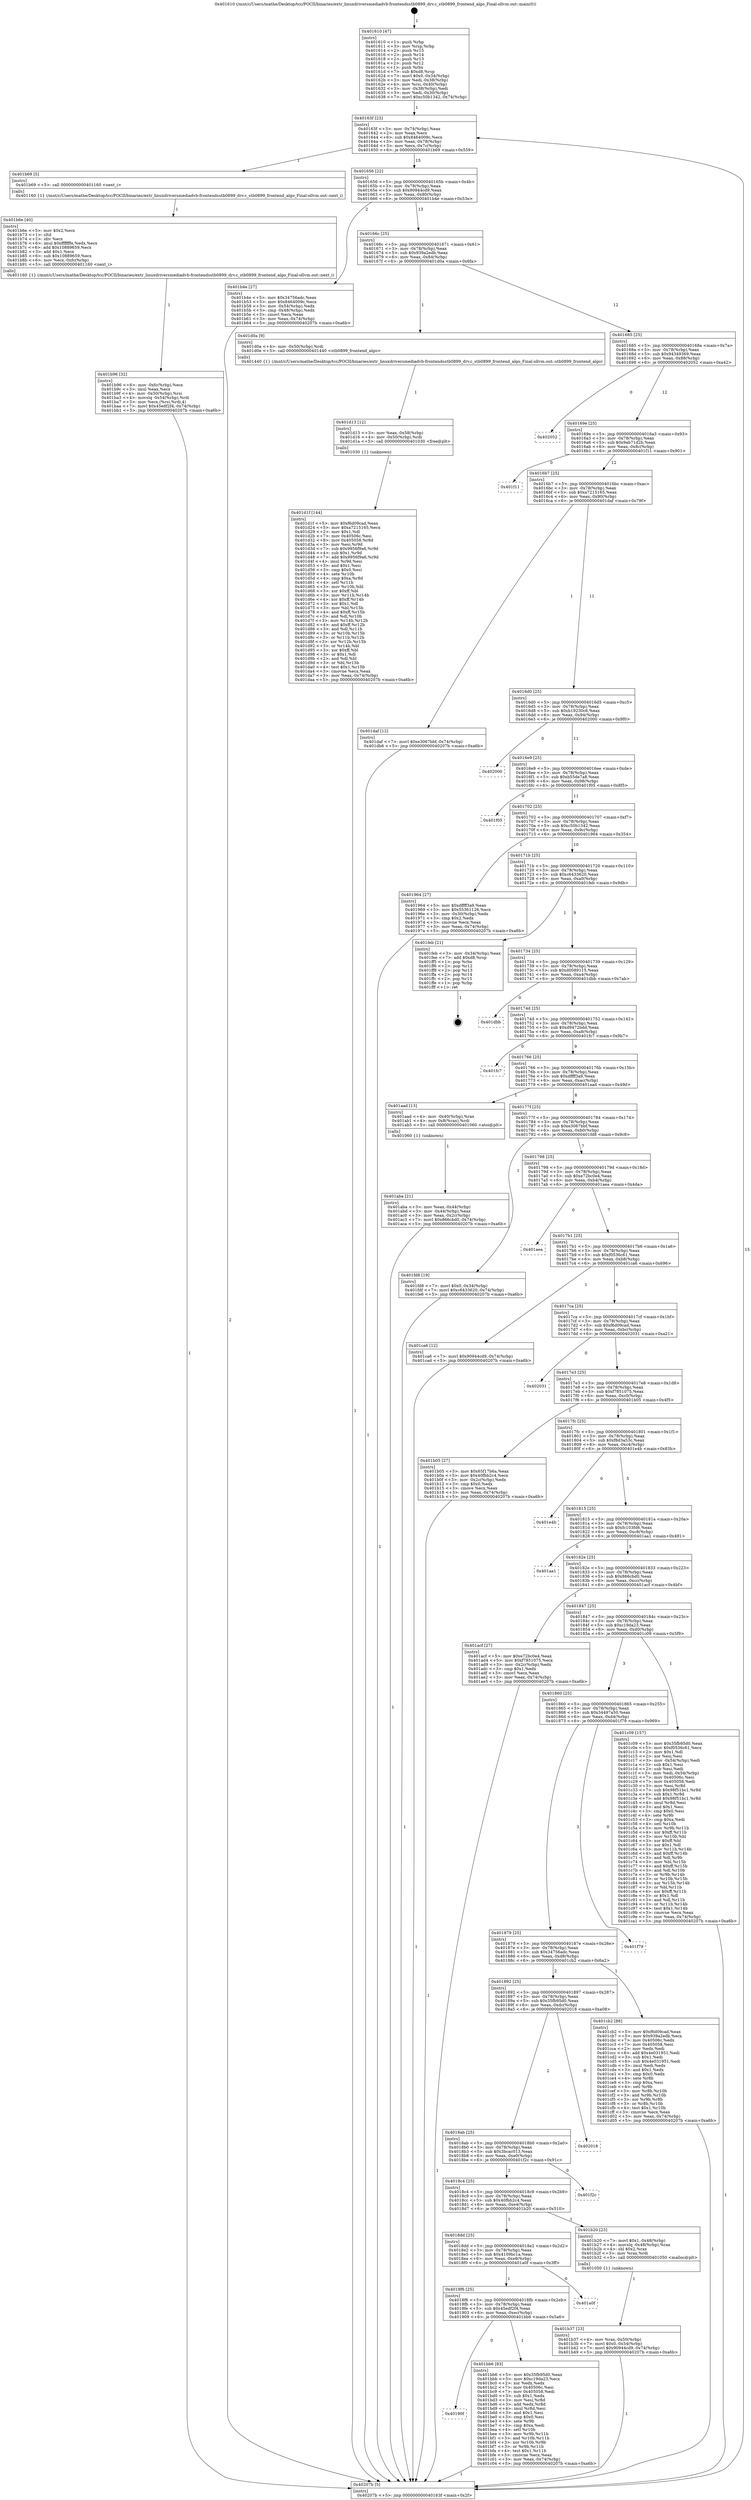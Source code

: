 digraph "0x401610" {
  label = "0x401610 (/mnt/c/Users/mathe/Desktop/tcc/POCII/binaries/extr_linuxdriversmediadvb-frontendsstb0899_drv.c_stb0899_frontend_algo_Final-ollvm.out::main(0))"
  labelloc = "t"
  node[shape=record]

  Entry [label="",width=0.3,height=0.3,shape=circle,fillcolor=black,style=filled]
  "0x40163f" [label="{
     0x40163f [23]\l
     | [instrs]\l
     &nbsp;&nbsp;0x40163f \<+3\>: mov -0x74(%rbp),%eax\l
     &nbsp;&nbsp;0x401642 \<+2\>: mov %eax,%ecx\l
     &nbsp;&nbsp;0x401644 \<+6\>: sub $0x8464009c,%ecx\l
     &nbsp;&nbsp;0x40164a \<+3\>: mov %eax,-0x78(%rbp)\l
     &nbsp;&nbsp;0x40164d \<+3\>: mov %ecx,-0x7c(%rbp)\l
     &nbsp;&nbsp;0x401650 \<+6\>: je 0000000000401b69 \<main+0x559\>\l
  }"]
  "0x401b69" [label="{
     0x401b69 [5]\l
     | [instrs]\l
     &nbsp;&nbsp;0x401b69 \<+5\>: call 0000000000401160 \<next_i\>\l
     | [calls]\l
     &nbsp;&nbsp;0x401160 \{1\} (/mnt/c/Users/mathe/Desktop/tcc/POCII/binaries/extr_linuxdriversmediadvb-frontendsstb0899_drv.c_stb0899_frontend_algo_Final-ollvm.out::next_i)\l
  }"]
  "0x401656" [label="{
     0x401656 [22]\l
     | [instrs]\l
     &nbsp;&nbsp;0x401656 \<+5\>: jmp 000000000040165b \<main+0x4b\>\l
     &nbsp;&nbsp;0x40165b \<+3\>: mov -0x78(%rbp),%eax\l
     &nbsp;&nbsp;0x40165e \<+5\>: sub $0x90944cd9,%eax\l
     &nbsp;&nbsp;0x401663 \<+3\>: mov %eax,-0x80(%rbp)\l
     &nbsp;&nbsp;0x401666 \<+6\>: je 0000000000401b4e \<main+0x53e\>\l
  }"]
  Exit [label="",width=0.3,height=0.3,shape=circle,fillcolor=black,style=filled,peripheries=2]
  "0x401b4e" [label="{
     0x401b4e [27]\l
     | [instrs]\l
     &nbsp;&nbsp;0x401b4e \<+5\>: mov $0x34756adc,%eax\l
     &nbsp;&nbsp;0x401b53 \<+5\>: mov $0x8464009c,%ecx\l
     &nbsp;&nbsp;0x401b58 \<+3\>: mov -0x54(%rbp),%edx\l
     &nbsp;&nbsp;0x401b5b \<+3\>: cmp -0x48(%rbp),%edx\l
     &nbsp;&nbsp;0x401b5e \<+3\>: cmovl %ecx,%eax\l
     &nbsp;&nbsp;0x401b61 \<+3\>: mov %eax,-0x74(%rbp)\l
     &nbsp;&nbsp;0x401b64 \<+5\>: jmp 000000000040207b \<main+0xa6b\>\l
  }"]
  "0x40166c" [label="{
     0x40166c [25]\l
     | [instrs]\l
     &nbsp;&nbsp;0x40166c \<+5\>: jmp 0000000000401671 \<main+0x61\>\l
     &nbsp;&nbsp;0x401671 \<+3\>: mov -0x78(%rbp),%eax\l
     &nbsp;&nbsp;0x401674 \<+5\>: sub $0x939a2edb,%eax\l
     &nbsp;&nbsp;0x401679 \<+6\>: mov %eax,-0x84(%rbp)\l
     &nbsp;&nbsp;0x40167f \<+6\>: je 0000000000401d0a \<main+0x6fa\>\l
  }"]
  "0x401d1f" [label="{
     0x401d1f [144]\l
     | [instrs]\l
     &nbsp;&nbsp;0x401d1f \<+5\>: mov $0xf6d09cad,%eax\l
     &nbsp;&nbsp;0x401d24 \<+5\>: mov $0xa7215165,%ecx\l
     &nbsp;&nbsp;0x401d29 \<+2\>: mov $0x1,%dl\l
     &nbsp;&nbsp;0x401d2b \<+7\>: mov 0x40506c,%esi\l
     &nbsp;&nbsp;0x401d32 \<+8\>: mov 0x405058,%r8d\l
     &nbsp;&nbsp;0x401d3a \<+3\>: mov %esi,%r9d\l
     &nbsp;&nbsp;0x401d3d \<+7\>: sub $0x9956f9a6,%r9d\l
     &nbsp;&nbsp;0x401d44 \<+4\>: sub $0x1,%r9d\l
     &nbsp;&nbsp;0x401d48 \<+7\>: add $0x9956f9a6,%r9d\l
     &nbsp;&nbsp;0x401d4f \<+4\>: imul %r9d,%esi\l
     &nbsp;&nbsp;0x401d53 \<+3\>: and $0x1,%esi\l
     &nbsp;&nbsp;0x401d56 \<+3\>: cmp $0x0,%esi\l
     &nbsp;&nbsp;0x401d59 \<+4\>: sete %r10b\l
     &nbsp;&nbsp;0x401d5d \<+4\>: cmp $0xa,%r8d\l
     &nbsp;&nbsp;0x401d61 \<+4\>: setl %r11b\l
     &nbsp;&nbsp;0x401d65 \<+3\>: mov %r10b,%bl\l
     &nbsp;&nbsp;0x401d68 \<+3\>: xor $0xff,%bl\l
     &nbsp;&nbsp;0x401d6b \<+3\>: mov %r11b,%r14b\l
     &nbsp;&nbsp;0x401d6e \<+4\>: xor $0xff,%r14b\l
     &nbsp;&nbsp;0x401d72 \<+3\>: xor $0x1,%dl\l
     &nbsp;&nbsp;0x401d75 \<+3\>: mov %bl,%r15b\l
     &nbsp;&nbsp;0x401d78 \<+4\>: and $0xff,%r15b\l
     &nbsp;&nbsp;0x401d7c \<+3\>: and %dl,%r10b\l
     &nbsp;&nbsp;0x401d7f \<+3\>: mov %r14b,%r12b\l
     &nbsp;&nbsp;0x401d82 \<+4\>: and $0xff,%r12b\l
     &nbsp;&nbsp;0x401d86 \<+3\>: and %dl,%r11b\l
     &nbsp;&nbsp;0x401d89 \<+3\>: or %r10b,%r15b\l
     &nbsp;&nbsp;0x401d8c \<+3\>: or %r11b,%r12b\l
     &nbsp;&nbsp;0x401d8f \<+3\>: xor %r12b,%r15b\l
     &nbsp;&nbsp;0x401d92 \<+3\>: or %r14b,%bl\l
     &nbsp;&nbsp;0x401d95 \<+3\>: xor $0xff,%bl\l
     &nbsp;&nbsp;0x401d98 \<+3\>: or $0x1,%dl\l
     &nbsp;&nbsp;0x401d9b \<+2\>: and %dl,%bl\l
     &nbsp;&nbsp;0x401d9d \<+3\>: or %bl,%r15b\l
     &nbsp;&nbsp;0x401da0 \<+4\>: test $0x1,%r15b\l
     &nbsp;&nbsp;0x401da4 \<+3\>: cmovne %ecx,%eax\l
     &nbsp;&nbsp;0x401da7 \<+3\>: mov %eax,-0x74(%rbp)\l
     &nbsp;&nbsp;0x401daa \<+5\>: jmp 000000000040207b \<main+0xa6b\>\l
  }"]
  "0x401d0a" [label="{
     0x401d0a [9]\l
     | [instrs]\l
     &nbsp;&nbsp;0x401d0a \<+4\>: mov -0x50(%rbp),%rdi\l
     &nbsp;&nbsp;0x401d0e \<+5\>: call 0000000000401440 \<stb0899_frontend_algo\>\l
     | [calls]\l
     &nbsp;&nbsp;0x401440 \{1\} (/mnt/c/Users/mathe/Desktop/tcc/POCII/binaries/extr_linuxdriversmediadvb-frontendsstb0899_drv.c_stb0899_frontend_algo_Final-ollvm.out::stb0899_frontend_algo)\l
  }"]
  "0x401685" [label="{
     0x401685 [25]\l
     | [instrs]\l
     &nbsp;&nbsp;0x401685 \<+5\>: jmp 000000000040168a \<main+0x7a\>\l
     &nbsp;&nbsp;0x40168a \<+3\>: mov -0x78(%rbp),%eax\l
     &nbsp;&nbsp;0x40168d \<+5\>: sub $0x94349369,%eax\l
     &nbsp;&nbsp;0x401692 \<+6\>: mov %eax,-0x88(%rbp)\l
     &nbsp;&nbsp;0x401698 \<+6\>: je 0000000000402052 \<main+0xa42\>\l
  }"]
  "0x401d13" [label="{
     0x401d13 [12]\l
     | [instrs]\l
     &nbsp;&nbsp;0x401d13 \<+3\>: mov %eax,-0x58(%rbp)\l
     &nbsp;&nbsp;0x401d16 \<+4\>: mov -0x50(%rbp),%rdi\l
     &nbsp;&nbsp;0x401d1a \<+5\>: call 0000000000401030 \<free@plt\>\l
     | [calls]\l
     &nbsp;&nbsp;0x401030 \{1\} (unknown)\l
  }"]
  "0x402052" [label="{
     0x402052\l
  }", style=dashed]
  "0x40169e" [label="{
     0x40169e [25]\l
     | [instrs]\l
     &nbsp;&nbsp;0x40169e \<+5\>: jmp 00000000004016a3 \<main+0x93\>\l
     &nbsp;&nbsp;0x4016a3 \<+3\>: mov -0x78(%rbp),%eax\l
     &nbsp;&nbsp;0x4016a6 \<+5\>: sub $0x9ab71d2b,%eax\l
     &nbsp;&nbsp;0x4016ab \<+6\>: mov %eax,-0x8c(%rbp)\l
     &nbsp;&nbsp;0x4016b1 \<+6\>: je 0000000000401f11 \<main+0x901\>\l
  }"]
  "0x40190f" [label="{
     0x40190f\l
  }", style=dashed]
  "0x401f11" [label="{
     0x401f11\l
  }", style=dashed]
  "0x4016b7" [label="{
     0x4016b7 [25]\l
     | [instrs]\l
     &nbsp;&nbsp;0x4016b7 \<+5\>: jmp 00000000004016bc \<main+0xac\>\l
     &nbsp;&nbsp;0x4016bc \<+3\>: mov -0x78(%rbp),%eax\l
     &nbsp;&nbsp;0x4016bf \<+5\>: sub $0xa7215165,%eax\l
     &nbsp;&nbsp;0x4016c4 \<+6\>: mov %eax,-0x90(%rbp)\l
     &nbsp;&nbsp;0x4016ca \<+6\>: je 0000000000401daf \<main+0x79f\>\l
  }"]
  "0x401bb6" [label="{
     0x401bb6 [83]\l
     | [instrs]\l
     &nbsp;&nbsp;0x401bb6 \<+5\>: mov $0x35fb95d0,%eax\l
     &nbsp;&nbsp;0x401bbb \<+5\>: mov $0xc19da23,%ecx\l
     &nbsp;&nbsp;0x401bc0 \<+2\>: xor %edx,%edx\l
     &nbsp;&nbsp;0x401bc2 \<+7\>: mov 0x40506c,%esi\l
     &nbsp;&nbsp;0x401bc9 \<+7\>: mov 0x405058,%edi\l
     &nbsp;&nbsp;0x401bd0 \<+3\>: sub $0x1,%edx\l
     &nbsp;&nbsp;0x401bd3 \<+3\>: mov %esi,%r8d\l
     &nbsp;&nbsp;0x401bd6 \<+3\>: add %edx,%r8d\l
     &nbsp;&nbsp;0x401bd9 \<+4\>: imul %r8d,%esi\l
     &nbsp;&nbsp;0x401bdd \<+3\>: and $0x1,%esi\l
     &nbsp;&nbsp;0x401be0 \<+3\>: cmp $0x0,%esi\l
     &nbsp;&nbsp;0x401be3 \<+4\>: sete %r9b\l
     &nbsp;&nbsp;0x401be7 \<+3\>: cmp $0xa,%edi\l
     &nbsp;&nbsp;0x401bea \<+4\>: setl %r10b\l
     &nbsp;&nbsp;0x401bee \<+3\>: mov %r9b,%r11b\l
     &nbsp;&nbsp;0x401bf1 \<+3\>: and %r10b,%r11b\l
     &nbsp;&nbsp;0x401bf4 \<+3\>: xor %r10b,%r9b\l
     &nbsp;&nbsp;0x401bf7 \<+3\>: or %r9b,%r11b\l
     &nbsp;&nbsp;0x401bfa \<+4\>: test $0x1,%r11b\l
     &nbsp;&nbsp;0x401bfe \<+3\>: cmovne %ecx,%eax\l
     &nbsp;&nbsp;0x401c01 \<+3\>: mov %eax,-0x74(%rbp)\l
     &nbsp;&nbsp;0x401c04 \<+5\>: jmp 000000000040207b \<main+0xa6b\>\l
  }"]
  "0x401daf" [label="{
     0x401daf [12]\l
     | [instrs]\l
     &nbsp;&nbsp;0x401daf \<+7\>: movl $0xe3067bbf,-0x74(%rbp)\l
     &nbsp;&nbsp;0x401db6 \<+5\>: jmp 000000000040207b \<main+0xa6b\>\l
  }"]
  "0x4016d0" [label="{
     0x4016d0 [25]\l
     | [instrs]\l
     &nbsp;&nbsp;0x4016d0 \<+5\>: jmp 00000000004016d5 \<main+0xc5\>\l
     &nbsp;&nbsp;0x4016d5 \<+3\>: mov -0x78(%rbp),%eax\l
     &nbsp;&nbsp;0x4016d8 \<+5\>: sub $0xb19230c6,%eax\l
     &nbsp;&nbsp;0x4016dd \<+6\>: mov %eax,-0x94(%rbp)\l
     &nbsp;&nbsp;0x4016e3 \<+6\>: je 0000000000402000 \<main+0x9f0\>\l
  }"]
  "0x4018f6" [label="{
     0x4018f6 [25]\l
     | [instrs]\l
     &nbsp;&nbsp;0x4018f6 \<+5\>: jmp 00000000004018fb \<main+0x2eb\>\l
     &nbsp;&nbsp;0x4018fb \<+3\>: mov -0x78(%rbp),%eax\l
     &nbsp;&nbsp;0x4018fe \<+5\>: sub $0x45edf2f4,%eax\l
     &nbsp;&nbsp;0x401903 \<+6\>: mov %eax,-0xec(%rbp)\l
     &nbsp;&nbsp;0x401909 \<+6\>: je 0000000000401bb6 \<main+0x5a6\>\l
  }"]
  "0x402000" [label="{
     0x402000\l
  }", style=dashed]
  "0x4016e9" [label="{
     0x4016e9 [25]\l
     | [instrs]\l
     &nbsp;&nbsp;0x4016e9 \<+5\>: jmp 00000000004016ee \<main+0xde\>\l
     &nbsp;&nbsp;0x4016ee \<+3\>: mov -0x78(%rbp),%eax\l
     &nbsp;&nbsp;0x4016f1 \<+5\>: sub $0xb55de7a8,%eax\l
     &nbsp;&nbsp;0x4016f6 \<+6\>: mov %eax,-0x98(%rbp)\l
     &nbsp;&nbsp;0x4016fc \<+6\>: je 0000000000401f05 \<main+0x8f5\>\l
  }"]
  "0x401a0f" [label="{
     0x401a0f\l
  }", style=dashed]
  "0x401f05" [label="{
     0x401f05\l
  }", style=dashed]
  "0x401702" [label="{
     0x401702 [25]\l
     | [instrs]\l
     &nbsp;&nbsp;0x401702 \<+5\>: jmp 0000000000401707 \<main+0xf7\>\l
     &nbsp;&nbsp;0x401707 \<+3\>: mov -0x78(%rbp),%eax\l
     &nbsp;&nbsp;0x40170a \<+5\>: sub $0xc50b1342,%eax\l
     &nbsp;&nbsp;0x40170f \<+6\>: mov %eax,-0x9c(%rbp)\l
     &nbsp;&nbsp;0x401715 \<+6\>: je 0000000000401964 \<main+0x354\>\l
  }"]
  "0x401b96" [label="{
     0x401b96 [32]\l
     | [instrs]\l
     &nbsp;&nbsp;0x401b96 \<+6\>: mov -0xfc(%rbp),%ecx\l
     &nbsp;&nbsp;0x401b9c \<+3\>: imul %eax,%ecx\l
     &nbsp;&nbsp;0x401b9f \<+4\>: mov -0x50(%rbp),%rsi\l
     &nbsp;&nbsp;0x401ba3 \<+4\>: movslq -0x54(%rbp),%rdi\l
     &nbsp;&nbsp;0x401ba7 \<+3\>: mov %ecx,(%rsi,%rdi,4)\l
     &nbsp;&nbsp;0x401baa \<+7\>: movl $0x45edf2f4,-0x74(%rbp)\l
     &nbsp;&nbsp;0x401bb1 \<+5\>: jmp 000000000040207b \<main+0xa6b\>\l
  }"]
  "0x401964" [label="{
     0x401964 [27]\l
     | [instrs]\l
     &nbsp;&nbsp;0x401964 \<+5\>: mov $0xdffff3a9,%eax\l
     &nbsp;&nbsp;0x401969 \<+5\>: mov $0x55361126,%ecx\l
     &nbsp;&nbsp;0x40196e \<+3\>: mov -0x30(%rbp),%edx\l
     &nbsp;&nbsp;0x401971 \<+3\>: cmp $0x2,%edx\l
     &nbsp;&nbsp;0x401974 \<+3\>: cmovne %ecx,%eax\l
     &nbsp;&nbsp;0x401977 \<+3\>: mov %eax,-0x74(%rbp)\l
     &nbsp;&nbsp;0x40197a \<+5\>: jmp 000000000040207b \<main+0xa6b\>\l
  }"]
  "0x40171b" [label="{
     0x40171b [25]\l
     | [instrs]\l
     &nbsp;&nbsp;0x40171b \<+5\>: jmp 0000000000401720 \<main+0x110\>\l
     &nbsp;&nbsp;0x401720 \<+3\>: mov -0x78(%rbp),%eax\l
     &nbsp;&nbsp;0x401723 \<+5\>: sub $0xc6433620,%eax\l
     &nbsp;&nbsp;0x401728 \<+6\>: mov %eax,-0xa0(%rbp)\l
     &nbsp;&nbsp;0x40172e \<+6\>: je 0000000000401feb \<main+0x9db\>\l
  }"]
  "0x40207b" [label="{
     0x40207b [5]\l
     | [instrs]\l
     &nbsp;&nbsp;0x40207b \<+5\>: jmp 000000000040163f \<main+0x2f\>\l
  }"]
  "0x401610" [label="{
     0x401610 [47]\l
     | [instrs]\l
     &nbsp;&nbsp;0x401610 \<+1\>: push %rbp\l
     &nbsp;&nbsp;0x401611 \<+3\>: mov %rsp,%rbp\l
     &nbsp;&nbsp;0x401614 \<+2\>: push %r15\l
     &nbsp;&nbsp;0x401616 \<+2\>: push %r14\l
     &nbsp;&nbsp;0x401618 \<+2\>: push %r13\l
     &nbsp;&nbsp;0x40161a \<+2\>: push %r12\l
     &nbsp;&nbsp;0x40161c \<+1\>: push %rbx\l
     &nbsp;&nbsp;0x40161d \<+7\>: sub $0xd8,%rsp\l
     &nbsp;&nbsp;0x401624 \<+7\>: movl $0x0,-0x34(%rbp)\l
     &nbsp;&nbsp;0x40162b \<+3\>: mov %edi,-0x38(%rbp)\l
     &nbsp;&nbsp;0x40162e \<+4\>: mov %rsi,-0x40(%rbp)\l
     &nbsp;&nbsp;0x401632 \<+3\>: mov -0x38(%rbp),%edi\l
     &nbsp;&nbsp;0x401635 \<+3\>: mov %edi,-0x30(%rbp)\l
     &nbsp;&nbsp;0x401638 \<+7\>: movl $0xc50b1342,-0x74(%rbp)\l
  }"]
  "0x401b6e" [label="{
     0x401b6e [40]\l
     | [instrs]\l
     &nbsp;&nbsp;0x401b6e \<+5\>: mov $0x2,%ecx\l
     &nbsp;&nbsp;0x401b73 \<+1\>: cltd\l
     &nbsp;&nbsp;0x401b74 \<+2\>: idiv %ecx\l
     &nbsp;&nbsp;0x401b76 \<+6\>: imul $0xfffffffe,%edx,%ecx\l
     &nbsp;&nbsp;0x401b7c \<+6\>: add $0x10889659,%ecx\l
     &nbsp;&nbsp;0x401b82 \<+3\>: add $0x1,%ecx\l
     &nbsp;&nbsp;0x401b85 \<+6\>: sub $0x10889659,%ecx\l
     &nbsp;&nbsp;0x401b8b \<+6\>: mov %ecx,-0xfc(%rbp)\l
     &nbsp;&nbsp;0x401b91 \<+5\>: call 0000000000401160 \<next_i\>\l
     | [calls]\l
     &nbsp;&nbsp;0x401160 \{1\} (/mnt/c/Users/mathe/Desktop/tcc/POCII/binaries/extr_linuxdriversmediadvb-frontendsstb0899_drv.c_stb0899_frontend_algo_Final-ollvm.out::next_i)\l
  }"]
  "0x401feb" [label="{
     0x401feb [21]\l
     | [instrs]\l
     &nbsp;&nbsp;0x401feb \<+3\>: mov -0x34(%rbp),%eax\l
     &nbsp;&nbsp;0x401fee \<+7\>: add $0xd8,%rsp\l
     &nbsp;&nbsp;0x401ff5 \<+1\>: pop %rbx\l
     &nbsp;&nbsp;0x401ff6 \<+2\>: pop %r12\l
     &nbsp;&nbsp;0x401ff8 \<+2\>: pop %r13\l
     &nbsp;&nbsp;0x401ffa \<+2\>: pop %r14\l
     &nbsp;&nbsp;0x401ffc \<+2\>: pop %r15\l
     &nbsp;&nbsp;0x401ffe \<+1\>: pop %rbp\l
     &nbsp;&nbsp;0x401fff \<+1\>: ret\l
  }"]
  "0x401734" [label="{
     0x401734 [25]\l
     | [instrs]\l
     &nbsp;&nbsp;0x401734 \<+5\>: jmp 0000000000401739 \<main+0x129\>\l
     &nbsp;&nbsp;0x401739 \<+3\>: mov -0x78(%rbp),%eax\l
     &nbsp;&nbsp;0x40173c \<+5\>: sub $0xd0089115,%eax\l
     &nbsp;&nbsp;0x401741 \<+6\>: mov %eax,-0xa4(%rbp)\l
     &nbsp;&nbsp;0x401747 \<+6\>: je 0000000000401dbb \<main+0x7ab\>\l
  }"]
  "0x401b37" [label="{
     0x401b37 [23]\l
     | [instrs]\l
     &nbsp;&nbsp;0x401b37 \<+4\>: mov %rax,-0x50(%rbp)\l
     &nbsp;&nbsp;0x401b3b \<+7\>: movl $0x0,-0x54(%rbp)\l
     &nbsp;&nbsp;0x401b42 \<+7\>: movl $0x90944cd9,-0x74(%rbp)\l
     &nbsp;&nbsp;0x401b49 \<+5\>: jmp 000000000040207b \<main+0xa6b\>\l
  }"]
  "0x401dbb" [label="{
     0x401dbb\l
  }", style=dashed]
  "0x40174d" [label="{
     0x40174d [25]\l
     | [instrs]\l
     &nbsp;&nbsp;0x40174d \<+5\>: jmp 0000000000401752 \<main+0x142\>\l
     &nbsp;&nbsp;0x401752 \<+3\>: mov -0x78(%rbp),%eax\l
     &nbsp;&nbsp;0x401755 \<+5\>: sub $0xd9472bdd,%eax\l
     &nbsp;&nbsp;0x40175a \<+6\>: mov %eax,-0xa8(%rbp)\l
     &nbsp;&nbsp;0x401760 \<+6\>: je 0000000000401fc7 \<main+0x9b7\>\l
  }"]
  "0x4018dd" [label="{
     0x4018dd [25]\l
     | [instrs]\l
     &nbsp;&nbsp;0x4018dd \<+5\>: jmp 00000000004018e2 \<main+0x2d2\>\l
     &nbsp;&nbsp;0x4018e2 \<+3\>: mov -0x78(%rbp),%eax\l
     &nbsp;&nbsp;0x4018e5 \<+5\>: sub $0x4109bc1a,%eax\l
     &nbsp;&nbsp;0x4018ea \<+6\>: mov %eax,-0xe8(%rbp)\l
     &nbsp;&nbsp;0x4018f0 \<+6\>: je 0000000000401a0f \<main+0x3ff\>\l
  }"]
  "0x401fc7" [label="{
     0x401fc7\l
  }", style=dashed]
  "0x401766" [label="{
     0x401766 [25]\l
     | [instrs]\l
     &nbsp;&nbsp;0x401766 \<+5\>: jmp 000000000040176b \<main+0x15b\>\l
     &nbsp;&nbsp;0x40176b \<+3\>: mov -0x78(%rbp),%eax\l
     &nbsp;&nbsp;0x40176e \<+5\>: sub $0xdffff3a9,%eax\l
     &nbsp;&nbsp;0x401773 \<+6\>: mov %eax,-0xac(%rbp)\l
     &nbsp;&nbsp;0x401779 \<+6\>: je 0000000000401aad \<main+0x49d\>\l
  }"]
  "0x401b20" [label="{
     0x401b20 [23]\l
     | [instrs]\l
     &nbsp;&nbsp;0x401b20 \<+7\>: movl $0x1,-0x48(%rbp)\l
     &nbsp;&nbsp;0x401b27 \<+4\>: movslq -0x48(%rbp),%rax\l
     &nbsp;&nbsp;0x401b2b \<+4\>: shl $0x2,%rax\l
     &nbsp;&nbsp;0x401b2f \<+3\>: mov %rax,%rdi\l
     &nbsp;&nbsp;0x401b32 \<+5\>: call 0000000000401050 \<malloc@plt\>\l
     | [calls]\l
     &nbsp;&nbsp;0x401050 \{1\} (unknown)\l
  }"]
  "0x401aad" [label="{
     0x401aad [13]\l
     | [instrs]\l
     &nbsp;&nbsp;0x401aad \<+4\>: mov -0x40(%rbp),%rax\l
     &nbsp;&nbsp;0x401ab1 \<+4\>: mov 0x8(%rax),%rdi\l
     &nbsp;&nbsp;0x401ab5 \<+5\>: call 0000000000401060 \<atoi@plt\>\l
     | [calls]\l
     &nbsp;&nbsp;0x401060 \{1\} (unknown)\l
  }"]
  "0x40177f" [label="{
     0x40177f [25]\l
     | [instrs]\l
     &nbsp;&nbsp;0x40177f \<+5\>: jmp 0000000000401784 \<main+0x174\>\l
     &nbsp;&nbsp;0x401784 \<+3\>: mov -0x78(%rbp),%eax\l
     &nbsp;&nbsp;0x401787 \<+5\>: sub $0xe3067bbf,%eax\l
     &nbsp;&nbsp;0x40178c \<+6\>: mov %eax,-0xb0(%rbp)\l
     &nbsp;&nbsp;0x401792 \<+6\>: je 0000000000401fd8 \<main+0x9c8\>\l
  }"]
  "0x401aba" [label="{
     0x401aba [21]\l
     | [instrs]\l
     &nbsp;&nbsp;0x401aba \<+3\>: mov %eax,-0x44(%rbp)\l
     &nbsp;&nbsp;0x401abd \<+3\>: mov -0x44(%rbp),%eax\l
     &nbsp;&nbsp;0x401ac0 \<+3\>: mov %eax,-0x2c(%rbp)\l
     &nbsp;&nbsp;0x401ac3 \<+7\>: movl $0x866cbd0,-0x74(%rbp)\l
     &nbsp;&nbsp;0x401aca \<+5\>: jmp 000000000040207b \<main+0xa6b\>\l
  }"]
  "0x4018c4" [label="{
     0x4018c4 [25]\l
     | [instrs]\l
     &nbsp;&nbsp;0x4018c4 \<+5\>: jmp 00000000004018c9 \<main+0x2b9\>\l
     &nbsp;&nbsp;0x4018c9 \<+3\>: mov -0x78(%rbp),%eax\l
     &nbsp;&nbsp;0x4018cc \<+5\>: sub $0x40fbb2c4,%eax\l
     &nbsp;&nbsp;0x4018d1 \<+6\>: mov %eax,-0xe4(%rbp)\l
     &nbsp;&nbsp;0x4018d7 \<+6\>: je 0000000000401b20 \<main+0x510\>\l
  }"]
  "0x401fd8" [label="{
     0x401fd8 [19]\l
     | [instrs]\l
     &nbsp;&nbsp;0x401fd8 \<+7\>: movl $0x0,-0x34(%rbp)\l
     &nbsp;&nbsp;0x401fdf \<+7\>: movl $0xc6433620,-0x74(%rbp)\l
     &nbsp;&nbsp;0x401fe6 \<+5\>: jmp 000000000040207b \<main+0xa6b\>\l
  }"]
  "0x401798" [label="{
     0x401798 [25]\l
     | [instrs]\l
     &nbsp;&nbsp;0x401798 \<+5\>: jmp 000000000040179d \<main+0x18d\>\l
     &nbsp;&nbsp;0x40179d \<+3\>: mov -0x78(%rbp),%eax\l
     &nbsp;&nbsp;0x4017a0 \<+5\>: sub $0xe72bc0e4,%eax\l
     &nbsp;&nbsp;0x4017a5 \<+6\>: mov %eax,-0xb4(%rbp)\l
     &nbsp;&nbsp;0x4017ab \<+6\>: je 0000000000401aea \<main+0x4da\>\l
  }"]
  "0x401f2c" [label="{
     0x401f2c\l
  }", style=dashed]
  "0x401aea" [label="{
     0x401aea\l
  }", style=dashed]
  "0x4017b1" [label="{
     0x4017b1 [25]\l
     | [instrs]\l
     &nbsp;&nbsp;0x4017b1 \<+5\>: jmp 00000000004017b6 \<main+0x1a6\>\l
     &nbsp;&nbsp;0x4017b6 \<+3\>: mov -0x78(%rbp),%eax\l
     &nbsp;&nbsp;0x4017b9 \<+5\>: sub $0xf0536c61,%eax\l
     &nbsp;&nbsp;0x4017be \<+6\>: mov %eax,-0xb8(%rbp)\l
     &nbsp;&nbsp;0x4017c4 \<+6\>: je 0000000000401ca6 \<main+0x696\>\l
  }"]
  "0x4018ab" [label="{
     0x4018ab [25]\l
     | [instrs]\l
     &nbsp;&nbsp;0x4018ab \<+5\>: jmp 00000000004018b0 \<main+0x2a0\>\l
     &nbsp;&nbsp;0x4018b0 \<+3\>: mov -0x78(%rbp),%eax\l
     &nbsp;&nbsp;0x4018b3 \<+5\>: sub $0x3bcac013,%eax\l
     &nbsp;&nbsp;0x4018b8 \<+6\>: mov %eax,-0xe0(%rbp)\l
     &nbsp;&nbsp;0x4018be \<+6\>: je 0000000000401f2c \<main+0x91c\>\l
  }"]
  "0x401ca6" [label="{
     0x401ca6 [12]\l
     | [instrs]\l
     &nbsp;&nbsp;0x401ca6 \<+7\>: movl $0x90944cd9,-0x74(%rbp)\l
     &nbsp;&nbsp;0x401cad \<+5\>: jmp 000000000040207b \<main+0xa6b\>\l
  }"]
  "0x4017ca" [label="{
     0x4017ca [25]\l
     | [instrs]\l
     &nbsp;&nbsp;0x4017ca \<+5\>: jmp 00000000004017cf \<main+0x1bf\>\l
     &nbsp;&nbsp;0x4017cf \<+3\>: mov -0x78(%rbp),%eax\l
     &nbsp;&nbsp;0x4017d2 \<+5\>: sub $0xf6d09cad,%eax\l
     &nbsp;&nbsp;0x4017d7 \<+6\>: mov %eax,-0xbc(%rbp)\l
     &nbsp;&nbsp;0x4017dd \<+6\>: je 0000000000402031 \<main+0xa21\>\l
  }"]
  "0x402018" [label="{
     0x402018\l
  }", style=dashed]
  "0x402031" [label="{
     0x402031\l
  }", style=dashed]
  "0x4017e3" [label="{
     0x4017e3 [25]\l
     | [instrs]\l
     &nbsp;&nbsp;0x4017e3 \<+5\>: jmp 00000000004017e8 \<main+0x1d8\>\l
     &nbsp;&nbsp;0x4017e8 \<+3\>: mov -0x78(%rbp),%eax\l
     &nbsp;&nbsp;0x4017eb \<+5\>: sub $0xf7851075,%eax\l
     &nbsp;&nbsp;0x4017f0 \<+6\>: mov %eax,-0xc0(%rbp)\l
     &nbsp;&nbsp;0x4017f6 \<+6\>: je 0000000000401b05 \<main+0x4f5\>\l
  }"]
  "0x401892" [label="{
     0x401892 [25]\l
     | [instrs]\l
     &nbsp;&nbsp;0x401892 \<+5\>: jmp 0000000000401897 \<main+0x287\>\l
     &nbsp;&nbsp;0x401897 \<+3\>: mov -0x78(%rbp),%eax\l
     &nbsp;&nbsp;0x40189a \<+5\>: sub $0x35fb95d0,%eax\l
     &nbsp;&nbsp;0x40189f \<+6\>: mov %eax,-0xdc(%rbp)\l
     &nbsp;&nbsp;0x4018a5 \<+6\>: je 0000000000402018 \<main+0xa08\>\l
  }"]
  "0x401b05" [label="{
     0x401b05 [27]\l
     | [instrs]\l
     &nbsp;&nbsp;0x401b05 \<+5\>: mov $0x65f17b6a,%eax\l
     &nbsp;&nbsp;0x401b0a \<+5\>: mov $0x40fbb2c4,%ecx\l
     &nbsp;&nbsp;0x401b0f \<+3\>: mov -0x2c(%rbp),%edx\l
     &nbsp;&nbsp;0x401b12 \<+3\>: cmp $0x0,%edx\l
     &nbsp;&nbsp;0x401b15 \<+3\>: cmove %ecx,%eax\l
     &nbsp;&nbsp;0x401b18 \<+3\>: mov %eax,-0x74(%rbp)\l
     &nbsp;&nbsp;0x401b1b \<+5\>: jmp 000000000040207b \<main+0xa6b\>\l
  }"]
  "0x4017fc" [label="{
     0x4017fc [25]\l
     | [instrs]\l
     &nbsp;&nbsp;0x4017fc \<+5\>: jmp 0000000000401801 \<main+0x1f1\>\l
     &nbsp;&nbsp;0x401801 \<+3\>: mov -0x78(%rbp),%eax\l
     &nbsp;&nbsp;0x401804 \<+5\>: sub $0xf8d3a53c,%eax\l
     &nbsp;&nbsp;0x401809 \<+6\>: mov %eax,-0xc4(%rbp)\l
     &nbsp;&nbsp;0x40180f \<+6\>: je 0000000000401e4b \<main+0x83b\>\l
  }"]
  "0x401cb2" [label="{
     0x401cb2 [88]\l
     | [instrs]\l
     &nbsp;&nbsp;0x401cb2 \<+5\>: mov $0xf6d09cad,%eax\l
     &nbsp;&nbsp;0x401cb7 \<+5\>: mov $0x939a2edb,%ecx\l
     &nbsp;&nbsp;0x401cbc \<+7\>: mov 0x40506c,%edx\l
     &nbsp;&nbsp;0x401cc3 \<+7\>: mov 0x405058,%esi\l
     &nbsp;&nbsp;0x401cca \<+2\>: mov %edx,%edi\l
     &nbsp;&nbsp;0x401ccc \<+6\>: add $0x4e031951,%edi\l
     &nbsp;&nbsp;0x401cd2 \<+3\>: sub $0x1,%edi\l
     &nbsp;&nbsp;0x401cd5 \<+6\>: sub $0x4e031951,%edi\l
     &nbsp;&nbsp;0x401cdb \<+3\>: imul %edi,%edx\l
     &nbsp;&nbsp;0x401cde \<+3\>: and $0x1,%edx\l
     &nbsp;&nbsp;0x401ce1 \<+3\>: cmp $0x0,%edx\l
     &nbsp;&nbsp;0x401ce4 \<+4\>: sete %r8b\l
     &nbsp;&nbsp;0x401ce8 \<+3\>: cmp $0xa,%esi\l
     &nbsp;&nbsp;0x401ceb \<+4\>: setl %r9b\l
     &nbsp;&nbsp;0x401cef \<+3\>: mov %r8b,%r10b\l
     &nbsp;&nbsp;0x401cf2 \<+3\>: and %r9b,%r10b\l
     &nbsp;&nbsp;0x401cf5 \<+3\>: xor %r9b,%r8b\l
     &nbsp;&nbsp;0x401cf8 \<+3\>: or %r8b,%r10b\l
     &nbsp;&nbsp;0x401cfb \<+4\>: test $0x1,%r10b\l
     &nbsp;&nbsp;0x401cff \<+3\>: cmovne %ecx,%eax\l
     &nbsp;&nbsp;0x401d02 \<+3\>: mov %eax,-0x74(%rbp)\l
     &nbsp;&nbsp;0x401d05 \<+5\>: jmp 000000000040207b \<main+0xa6b\>\l
  }"]
  "0x401e4b" [label="{
     0x401e4b\l
  }", style=dashed]
  "0x401815" [label="{
     0x401815 [25]\l
     | [instrs]\l
     &nbsp;&nbsp;0x401815 \<+5\>: jmp 000000000040181a \<main+0x20a\>\l
     &nbsp;&nbsp;0x40181a \<+3\>: mov -0x78(%rbp),%eax\l
     &nbsp;&nbsp;0x40181d \<+5\>: sub $0xfc103fd6,%eax\l
     &nbsp;&nbsp;0x401822 \<+6\>: mov %eax,-0xc8(%rbp)\l
     &nbsp;&nbsp;0x401828 \<+6\>: je 0000000000401aa1 \<main+0x491\>\l
  }"]
  "0x401879" [label="{
     0x401879 [25]\l
     | [instrs]\l
     &nbsp;&nbsp;0x401879 \<+5\>: jmp 000000000040187e \<main+0x26e\>\l
     &nbsp;&nbsp;0x40187e \<+3\>: mov -0x78(%rbp),%eax\l
     &nbsp;&nbsp;0x401881 \<+5\>: sub $0x34756adc,%eax\l
     &nbsp;&nbsp;0x401886 \<+6\>: mov %eax,-0xd8(%rbp)\l
     &nbsp;&nbsp;0x40188c \<+6\>: je 0000000000401cb2 \<main+0x6a2\>\l
  }"]
  "0x401aa1" [label="{
     0x401aa1\l
  }", style=dashed]
  "0x40182e" [label="{
     0x40182e [25]\l
     | [instrs]\l
     &nbsp;&nbsp;0x40182e \<+5\>: jmp 0000000000401833 \<main+0x223\>\l
     &nbsp;&nbsp;0x401833 \<+3\>: mov -0x78(%rbp),%eax\l
     &nbsp;&nbsp;0x401836 \<+5\>: sub $0x866cbd0,%eax\l
     &nbsp;&nbsp;0x40183b \<+6\>: mov %eax,-0xcc(%rbp)\l
     &nbsp;&nbsp;0x401841 \<+6\>: je 0000000000401acf \<main+0x4bf\>\l
  }"]
  "0x401f79" [label="{
     0x401f79\l
  }", style=dashed]
  "0x401acf" [label="{
     0x401acf [27]\l
     | [instrs]\l
     &nbsp;&nbsp;0x401acf \<+5\>: mov $0xe72bc0e4,%eax\l
     &nbsp;&nbsp;0x401ad4 \<+5\>: mov $0xf7851075,%ecx\l
     &nbsp;&nbsp;0x401ad9 \<+3\>: mov -0x2c(%rbp),%edx\l
     &nbsp;&nbsp;0x401adc \<+3\>: cmp $0x1,%edx\l
     &nbsp;&nbsp;0x401adf \<+3\>: cmovl %ecx,%eax\l
     &nbsp;&nbsp;0x401ae2 \<+3\>: mov %eax,-0x74(%rbp)\l
     &nbsp;&nbsp;0x401ae5 \<+5\>: jmp 000000000040207b \<main+0xa6b\>\l
  }"]
  "0x401847" [label="{
     0x401847 [25]\l
     | [instrs]\l
     &nbsp;&nbsp;0x401847 \<+5\>: jmp 000000000040184c \<main+0x23c\>\l
     &nbsp;&nbsp;0x40184c \<+3\>: mov -0x78(%rbp),%eax\l
     &nbsp;&nbsp;0x40184f \<+5\>: sub $0xc19da23,%eax\l
     &nbsp;&nbsp;0x401854 \<+6\>: mov %eax,-0xd0(%rbp)\l
     &nbsp;&nbsp;0x40185a \<+6\>: je 0000000000401c09 \<main+0x5f9\>\l
  }"]
  "0x401860" [label="{
     0x401860 [25]\l
     | [instrs]\l
     &nbsp;&nbsp;0x401860 \<+5\>: jmp 0000000000401865 \<main+0x255\>\l
     &nbsp;&nbsp;0x401865 \<+3\>: mov -0x78(%rbp),%eax\l
     &nbsp;&nbsp;0x401868 \<+5\>: sub $0x34497a50,%eax\l
     &nbsp;&nbsp;0x40186d \<+6\>: mov %eax,-0xd4(%rbp)\l
     &nbsp;&nbsp;0x401873 \<+6\>: je 0000000000401f79 \<main+0x969\>\l
  }"]
  "0x401c09" [label="{
     0x401c09 [157]\l
     | [instrs]\l
     &nbsp;&nbsp;0x401c09 \<+5\>: mov $0x35fb95d0,%eax\l
     &nbsp;&nbsp;0x401c0e \<+5\>: mov $0xf0536c61,%ecx\l
     &nbsp;&nbsp;0x401c13 \<+2\>: mov $0x1,%dl\l
     &nbsp;&nbsp;0x401c15 \<+2\>: xor %esi,%esi\l
     &nbsp;&nbsp;0x401c17 \<+3\>: mov -0x54(%rbp),%edi\l
     &nbsp;&nbsp;0x401c1a \<+3\>: sub $0x1,%esi\l
     &nbsp;&nbsp;0x401c1d \<+2\>: sub %esi,%edi\l
     &nbsp;&nbsp;0x401c1f \<+3\>: mov %edi,-0x54(%rbp)\l
     &nbsp;&nbsp;0x401c22 \<+7\>: mov 0x40506c,%esi\l
     &nbsp;&nbsp;0x401c29 \<+7\>: mov 0x405058,%edi\l
     &nbsp;&nbsp;0x401c30 \<+3\>: mov %esi,%r8d\l
     &nbsp;&nbsp;0x401c33 \<+7\>: sub $0x98f51bc1,%r8d\l
     &nbsp;&nbsp;0x401c3a \<+4\>: sub $0x1,%r8d\l
     &nbsp;&nbsp;0x401c3e \<+7\>: add $0x98f51bc1,%r8d\l
     &nbsp;&nbsp;0x401c45 \<+4\>: imul %r8d,%esi\l
     &nbsp;&nbsp;0x401c49 \<+3\>: and $0x1,%esi\l
     &nbsp;&nbsp;0x401c4c \<+3\>: cmp $0x0,%esi\l
     &nbsp;&nbsp;0x401c4f \<+4\>: sete %r9b\l
     &nbsp;&nbsp;0x401c53 \<+3\>: cmp $0xa,%edi\l
     &nbsp;&nbsp;0x401c56 \<+4\>: setl %r10b\l
     &nbsp;&nbsp;0x401c5a \<+3\>: mov %r9b,%r11b\l
     &nbsp;&nbsp;0x401c5d \<+4\>: xor $0xff,%r11b\l
     &nbsp;&nbsp;0x401c61 \<+3\>: mov %r10b,%bl\l
     &nbsp;&nbsp;0x401c64 \<+3\>: xor $0xff,%bl\l
     &nbsp;&nbsp;0x401c67 \<+3\>: xor $0x1,%dl\l
     &nbsp;&nbsp;0x401c6a \<+3\>: mov %r11b,%r14b\l
     &nbsp;&nbsp;0x401c6d \<+4\>: and $0xff,%r14b\l
     &nbsp;&nbsp;0x401c71 \<+3\>: and %dl,%r9b\l
     &nbsp;&nbsp;0x401c74 \<+3\>: mov %bl,%r15b\l
     &nbsp;&nbsp;0x401c77 \<+4\>: and $0xff,%r15b\l
     &nbsp;&nbsp;0x401c7b \<+3\>: and %dl,%r10b\l
     &nbsp;&nbsp;0x401c7e \<+3\>: or %r9b,%r14b\l
     &nbsp;&nbsp;0x401c81 \<+3\>: or %r10b,%r15b\l
     &nbsp;&nbsp;0x401c84 \<+3\>: xor %r15b,%r14b\l
     &nbsp;&nbsp;0x401c87 \<+3\>: or %bl,%r11b\l
     &nbsp;&nbsp;0x401c8a \<+4\>: xor $0xff,%r11b\l
     &nbsp;&nbsp;0x401c8e \<+3\>: or $0x1,%dl\l
     &nbsp;&nbsp;0x401c91 \<+3\>: and %dl,%r11b\l
     &nbsp;&nbsp;0x401c94 \<+3\>: or %r11b,%r14b\l
     &nbsp;&nbsp;0x401c97 \<+4\>: test $0x1,%r14b\l
     &nbsp;&nbsp;0x401c9b \<+3\>: cmovne %ecx,%eax\l
     &nbsp;&nbsp;0x401c9e \<+3\>: mov %eax,-0x74(%rbp)\l
     &nbsp;&nbsp;0x401ca1 \<+5\>: jmp 000000000040207b \<main+0xa6b\>\l
  }"]
  Entry -> "0x401610" [label=" 1"]
  "0x40163f" -> "0x401b69" [label=" 1"]
  "0x40163f" -> "0x401656" [label=" 15"]
  "0x401feb" -> Exit [label=" 1"]
  "0x401656" -> "0x401b4e" [label=" 2"]
  "0x401656" -> "0x40166c" [label=" 13"]
  "0x401fd8" -> "0x40207b" [label=" 1"]
  "0x40166c" -> "0x401d0a" [label=" 1"]
  "0x40166c" -> "0x401685" [label=" 12"]
  "0x401daf" -> "0x40207b" [label=" 1"]
  "0x401685" -> "0x402052" [label=" 0"]
  "0x401685" -> "0x40169e" [label=" 12"]
  "0x401d1f" -> "0x40207b" [label=" 1"]
  "0x40169e" -> "0x401f11" [label=" 0"]
  "0x40169e" -> "0x4016b7" [label=" 12"]
  "0x401d13" -> "0x401d1f" [label=" 1"]
  "0x4016b7" -> "0x401daf" [label=" 1"]
  "0x4016b7" -> "0x4016d0" [label=" 11"]
  "0x401d0a" -> "0x401d13" [label=" 1"]
  "0x4016d0" -> "0x402000" [label=" 0"]
  "0x4016d0" -> "0x4016e9" [label=" 11"]
  "0x401ca6" -> "0x40207b" [label=" 1"]
  "0x4016e9" -> "0x401f05" [label=" 0"]
  "0x4016e9" -> "0x401702" [label=" 11"]
  "0x401c09" -> "0x40207b" [label=" 1"]
  "0x401702" -> "0x401964" [label=" 1"]
  "0x401702" -> "0x40171b" [label=" 10"]
  "0x401964" -> "0x40207b" [label=" 1"]
  "0x401610" -> "0x40163f" [label=" 1"]
  "0x40207b" -> "0x40163f" [label=" 15"]
  "0x4018f6" -> "0x40190f" [label=" 0"]
  "0x40171b" -> "0x401feb" [label=" 1"]
  "0x40171b" -> "0x401734" [label=" 9"]
  "0x4018f6" -> "0x401bb6" [label=" 1"]
  "0x401734" -> "0x401dbb" [label=" 0"]
  "0x401734" -> "0x40174d" [label=" 9"]
  "0x401cb2" -> "0x40207b" [label=" 1"]
  "0x40174d" -> "0x401fc7" [label=" 0"]
  "0x40174d" -> "0x401766" [label=" 9"]
  "0x4018dd" -> "0x4018f6" [label=" 1"]
  "0x401766" -> "0x401aad" [label=" 1"]
  "0x401766" -> "0x40177f" [label=" 8"]
  "0x401aad" -> "0x401aba" [label=" 1"]
  "0x401aba" -> "0x40207b" [label=" 1"]
  "0x4018dd" -> "0x401a0f" [label=" 0"]
  "0x40177f" -> "0x401fd8" [label=" 1"]
  "0x40177f" -> "0x401798" [label=" 7"]
  "0x401b96" -> "0x40207b" [label=" 1"]
  "0x401798" -> "0x401aea" [label=" 0"]
  "0x401798" -> "0x4017b1" [label=" 7"]
  "0x401b6e" -> "0x401b96" [label=" 1"]
  "0x4017b1" -> "0x401ca6" [label=" 1"]
  "0x4017b1" -> "0x4017ca" [label=" 6"]
  "0x401b4e" -> "0x40207b" [label=" 2"]
  "0x4017ca" -> "0x402031" [label=" 0"]
  "0x4017ca" -> "0x4017e3" [label=" 6"]
  "0x401b37" -> "0x40207b" [label=" 1"]
  "0x4017e3" -> "0x401b05" [label=" 1"]
  "0x4017e3" -> "0x4017fc" [label=" 5"]
  "0x4018c4" -> "0x4018dd" [label=" 1"]
  "0x4017fc" -> "0x401e4b" [label=" 0"]
  "0x4017fc" -> "0x401815" [label=" 5"]
  "0x4018c4" -> "0x401b20" [label=" 1"]
  "0x401815" -> "0x401aa1" [label=" 0"]
  "0x401815" -> "0x40182e" [label=" 5"]
  "0x4018ab" -> "0x4018c4" [label=" 2"]
  "0x40182e" -> "0x401acf" [label=" 1"]
  "0x40182e" -> "0x401847" [label=" 4"]
  "0x401acf" -> "0x40207b" [label=" 1"]
  "0x401b05" -> "0x40207b" [label=" 1"]
  "0x4018ab" -> "0x401f2c" [label=" 0"]
  "0x401847" -> "0x401c09" [label=" 1"]
  "0x401847" -> "0x401860" [label=" 3"]
  "0x401b69" -> "0x401b6e" [label=" 1"]
  "0x401860" -> "0x401f79" [label=" 0"]
  "0x401860" -> "0x401879" [label=" 3"]
  "0x401bb6" -> "0x40207b" [label=" 1"]
  "0x401879" -> "0x401cb2" [label=" 1"]
  "0x401879" -> "0x401892" [label=" 2"]
  "0x401b20" -> "0x401b37" [label=" 1"]
  "0x401892" -> "0x402018" [label=" 0"]
  "0x401892" -> "0x4018ab" [label=" 2"]
}
